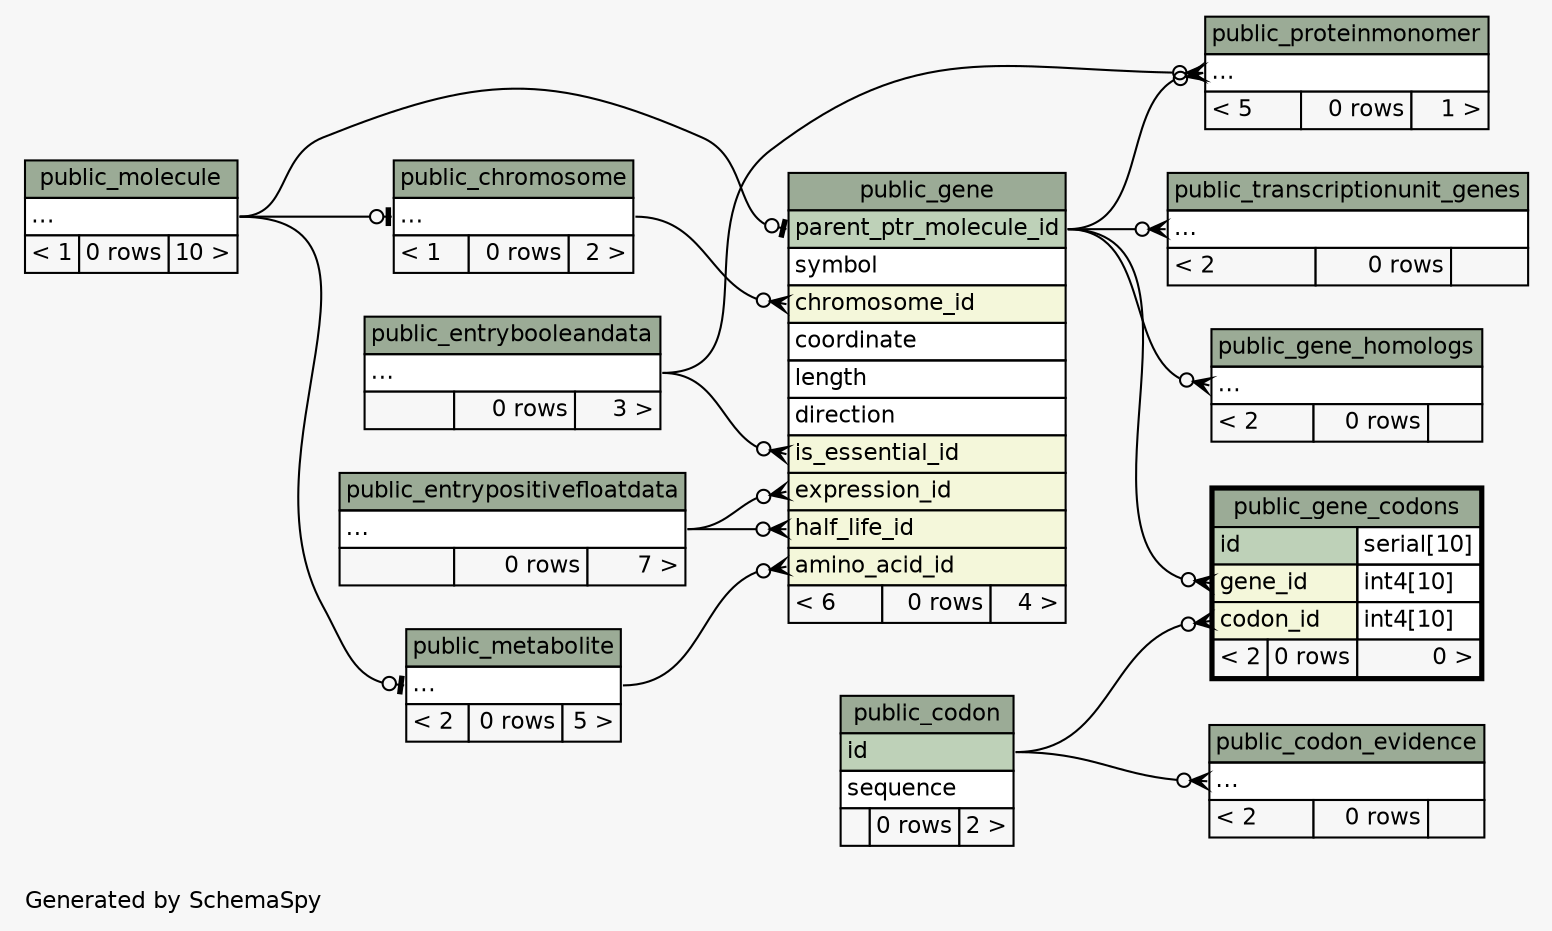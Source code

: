 // dot 2.36.0 on Linux 3.13.0-43-generic
// SchemaSpy rev 590
digraph "twoDegreesRelationshipsDiagram" {
  graph [
    rankdir="RL"
    bgcolor="#f7f7f7"
    label="\nGenerated by SchemaSpy"
    labeljust="l"
    nodesep="0.18"
    ranksep="0.46"
    fontname="Helvetica"
    fontsize="11"
  ];
  node [
    fontname="Helvetica"
    fontsize="11"
    shape="plaintext"
  ];
  edge [
    arrowsize="0.8"
  ];
  "public_chromosome":"elipses":w -> "public_molecule":"elipses":e [arrowhead=none dir=back arrowtail=teeodot];
  "public_codon_evidence":"elipses":w -> "public_codon":"id":e [arrowhead=none dir=back arrowtail=crowodot];
  "public_gene":"amino_acid_id":w -> "public_metabolite":"elipses":e [arrowhead=none dir=back arrowtail=crowodot];
  "public_gene":"chromosome_id":w -> "public_chromosome":"elipses":e [arrowhead=none dir=back arrowtail=crowodot];
  "public_gene":"expression_id":w -> "public_entrypositivefloatdata":"elipses":e [arrowhead=none dir=back arrowtail=crowodot];
  "public_gene":"half_life_id":w -> "public_entrypositivefloatdata":"elipses":e [arrowhead=none dir=back arrowtail=crowodot];
  "public_gene":"is_essential_id":w -> "public_entrybooleandata":"elipses":e [arrowhead=none dir=back arrowtail=crowodot];
  "public_gene":"parent_ptr_molecule_id":w -> "public_molecule":"elipses":e [arrowhead=none dir=back arrowtail=teeodot];
  "public_gene_codons":"codon_id":w -> "public_codon":"id":e [arrowhead=none dir=back arrowtail=crowodot];
  "public_gene_codons":"gene_id":w -> "public_gene":"parent_ptr_molecule_id":e [arrowhead=none dir=back arrowtail=crowodot];
  "public_gene_homologs":"elipses":w -> "public_gene":"parent_ptr_molecule_id":e [arrowhead=none dir=back arrowtail=crowodot];
  "public_metabolite":"elipses":w -> "public_molecule":"elipses":e [arrowhead=none dir=back arrowtail=teeodot];
  "public_proteinmonomer":"elipses":w -> "public_gene":"parent_ptr_molecule_id":e [arrowhead=none dir=back arrowtail=crowodot];
  "public_proteinmonomer":"elipses":w -> "public_entrybooleandata":"elipses":e [arrowhead=none dir=back arrowtail=crowodot];
  "public_transcriptionunit_genes":"elipses":w -> "public_gene":"parent_ptr_molecule_id":e [arrowhead=none dir=back arrowtail=crowodot];
  "public_chromosome" [
    label=<
    <TABLE BORDER="0" CELLBORDER="1" CELLSPACING="0" BGCOLOR="#ffffff">
      <TR><TD COLSPAN="3" BGCOLOR="#9bab96" ALIGN="CENTER">public_chromosome</TD></TR>
      <TR><TD PORT="elipses" COLSPAN="3" ALIGN="LEFT">...</TD></TR>
      <TR><TD ALIGN="LEFT" BGCOLOR="#f7f7f7">&lt; 1</TD><TD ALIGN="RIGHT" BGCOLOR="#f7f7f7">0 rows</TD><TD ALIGN="RIGHT" BGCOLOR="#f7f7f7">2 &gt;</TD></TR>
    </TABLE>>
    URL="public_chromosome.html"
    tooltip="public_chromosome"
  ];
  "public_codon" [
    label=<
    <TABLE BORDER="0" CELLBORDER="1" CELLSPACING="0" BGCOLOR="#ffffff">
      <TR><TD COLSPAN="3" BGCOLOR="#9bab96" ALIGN="CENTER">public_codon</TD></TR>
      <TR><TD PORT="id" COLSPAN="3" BGCOLOR="#bed1b8" ALIGN="LEFT">id</TD></TR>
      <TR><TD PORT="sequence" COLSPAN="3" ALIGN="LEFT">sequence</TD></TR>
      <TR><TD ALIGN="LEFT" BGCOLOR="#f7f7f7">  </TD><TD ALIGN="RIGHT" BGCOLOR="#f7f7f7">0 rows</TD><TD ALIGN="RIGHT" BGCOLOR="#f7f7f7">2 &gt;</TD></TR>
    </TABLE>>
    URL="public_codon.html"
    tooltip="public_codon"
  ];
  "public_codon_evidence" [
    label=<
    <TABLE BORDER="0" CELLBORDER="1" CELLSPACING="0" BGCOLOR="#ffffff">
      <TR><TD COLSPAN="3" BGCOLOR="#9bab96" ALIGN="CENTER">public_codon_evidence</TD></TR>
      <TR><TD PORT="elipses" COLSPAN="3" ALIGN="LEFT">...</TD></TR>
      <TR><TD ALIGN="LEFT" BGCOLOR="#f7f7f7">&lt; 2</TD><TD ALIGN="RIGHT" BGCOLOR="#f7f7f7">0 rows</TD><TD ALIGN="RIGHT" BGCOLOR="#f7f7f7">  </TD></TR>
    </TABLE>>
    URL="public_codon_evidence.html"
    tooltip="public_codon_evidence"
  ];
  "public_entrybooleandata" [
    label=<
    <TABLE BORDER="0" CELLBORDER="1" CELLSPACING="0" BGCOLOR="#ffffff">
      <TR><TD COLSPAN="3" BGCOLOR="#9bab96" ALIGN="CENTER">public_entrybooleandata</TD></TR>
      <TR><TD PORT="elipses" COLSPAN="3" ALIGN="LEFT">...</TD></TR>
      <TR><TD ALIGN="LEFT" BGCOLOR="#f7f7f7">  </TD><TD ALIGN="RIGHT" BGCOLOR="#f7f7f7">0 rows</TD><TD ALIGN="RIGHT" BGCOLOR="#f7f7f7">3 &gt;</TD></TR>
    </TABLE>>
    URL="public_entrybooleandata.html"
    tooltip="public_entrybooleandata"
  ];
  "public_entrypositivefloatdata" [
    label=<
    <TABLE BORDER="0" CELLBORDER="1" CELLSPACING="0" BGCOLOR="#ffffff">
      <TR><TD COLSPAN="3" BGCOLOR="#9bab96" ALIGN="CENTER">public_entrypositivefloatdata</TD></TR>
      <TR><TD PORT="elipses" COLSPAN="3" ALIGN="LEFT">...</TD></TR>
      <TR><TD ALIGN="LEFT" BGCOLOR="#f7f7f7">  </TD><TD ALIGN="RIGHT" BGCOLOR="#f7f7f7">0 rows</TD><TD ALIGN="RIGHT" BGCOLOR="#f7f7f7">7 &gt;</TD></TR>
    </TABLE>>
    URL="public_entrypositivefloatdata.html"
    tooltip="public_entrypositivefloatdata"
  ];
  "public_gene" [
    label=<
    <TABLE BORDER="0" CELLBORDER="1" CELLSPACING="0" BGCOLOR="#ffffff">
      <TR><TD COLSPAN="3" BGCOLOR="#9bab96" ALIGN="CENTER">public_gene</TD></TR>
      <TR><TD PORT="parent_ptr_molecule_id" COLSPAN="3" BGCOLOR="#bed1b8" ALIGN="LEFT">parent_ptr_molecule_id</TD></TR>
      <TR><TD PORT="symbol" COLSPAN="3" ALIGN="LEFT">symbol</TD></TR>
      <TR><TD PORT="chromosome_id" COLSPAN="3" BGCOLOR="#f4f7da" ALIGN="LEFT">chromosome_id</TD></TR>
      <TR><TD PORT="coordinate" COLSPAN="3" ALIGN="LEFT">coordinate</TD></TR>
      <TR><TD PORT="length" COLSPAN="3" ALIGN="LEFT">length</TD></TR>
      <TR><TD PORT="direction" COLSPAN="3" ALIGN="LEFT">direction</TD></TR>
      <TR><TD PORT="is_essential_id" COLSPAN="3" BGCOLOR="#f4f7da" ALIGN="LEFT">is_essential_id</TD></TR>
      <TR><TD PORT="expression_id" COLSPAN="3" BGCOLOR="#f4f7da" ALIGN="LEFT">expression_id</TD></TR>
      <TR><TD PORT="half_life_id" COLSPAN="3" BGCOLOR="#f4f7da" ALIGN="LEFT">half_life_id</TD></TR>
      <TR><TD PORT="amino_acid_id" COLSPAN="3" BGCOLOR="#f4f7da" ALIGN="LEFT">amino_acid_id</TD></TR>
      <TR><TD ALIGN="LEFT" BGCOLOR="#f7f7f7">&lt; 6</TD><TD ALIGN="RIGHT" BGCOLOR="#f7f7f7">0 rows</TD><TD ALIGN="RIGHT" BGCOLOR="#f7f7f7">4 &gt;</TD></TR>
    </TABLE>>
    URL="public_gene.html"
    tooltip="public_gene"
  ];
  "public_gene_codons" [
    label=<
    <TABLE BORDER="2" CELLBORDER="1" CELLSPACING="0" BGCOLOR="#ffffff">
      <TR><TD COLSPAN="3" BGCOLOR="#9bab96" ALIGN="CENTER">public_gene_codons</TD></TR>
      <TR><TD PORT="id" COLSPAN="2" BGCOLOR="#bed1b8" ALIGN="LEFT">id</TD><TD PORT="id.type" ALIGN="LEFT">serial[10]</TD></TR>
      <TR><TD PORT="gene_id" COLSPAN="2" BGCOLOR="#f4f7da" ALIGN="LEFT">gene_id</TD><TD PORT="gene_id.type" ALIGN="LEFT">int4[10]</TD></TR>
      <TR><TD PORT="codon_id" COLSPAN="2" BGCOLOR="#f4f7da" ALIGN="LEFT">codon_id</TD><TD PORT="codon_id.type" ALIGN="LEFT">int4[10]</TD></TR>
      <TR><TD ALIGN="LEFT" BGCOLOR="#f7f7f7">&lt; 2</TD><TD ALIGN="RIGHT" BGCOLOR="#f7f7f7">0 rows</TD><TD ALIGN="RIGHT" BGCOLOR="#f7f7f7">0 &gt;</TD></TR>
    </TABLE>>
    URL="public_gene_codons.html"
    tooltip="public_gene_codons"
  ];
  "public_gene_homologs" [
    label=<
    <TABLE BORDER="0" CELLBORDER="1" CELLSPACING="0" BGCOLOR="#ffffff">
      <TR><TD COLSPAN="3" BGCOLOR="#9bab96" ALIGN="CENTER">public_gene_homologs</TD></TR>
      <TR><TD PORT="elipses" COLSPAN="3" ALIGN="LEFT">...</TD></TR>
      <TR><TD ALIGN="LEFT" BGCOLOR="#f7f7f7">&lt; 2</TD><TD ALIGN="RIGHT" BGCOLOR="#f7f7f7">0 rows</TD><TD ALIGN="RIGHT" BGCOLOR="#f7f7f7">  </TD></TR>
    </TABLE>>
    URL="public_gene_homologs.html"
    tooltip="public_gene_homologs"
  ];
  "public_metabolite" [
    label=<
    <TABLE BORDER="0" CELLBORDER="1" CELLSPACING="0" BGCOLOR="#ffffff">
      <TR><TD COLSPAN="3" BGCOLOR="#9bab96" ALIGN="CENTER">public_metabolite</TD></TR>
      <TR><TD PORT="elipses" COLSPAN="3" ALIGN="LEFT">...</TD></TR>
      <TR><TD ALIGN="LEFT" BGCOLOR="#f7f7f7">&lt; 2</TD><TD ALIGN="RIGHT" BGCOLOR="#f7f7f7">0 rows</TD><TD ALIGN="RIGHT" BGCOLOR="#f7f7f7">5 &gt;</TD></TR>
    </TABLE>>
    URL="public_metabolite.html"
    tooltip="public_metabolite"
  ];
  "public_molecule" [
    label=<
    <TABLE BORDER="0" CELLBORDER="1" CELLSPACING="0" BGCOLOR="#ffffff">
      <TR><TD COLSPAN="3" BGCOLOR="#9bab96" ALIGN="CENTER">public_molecule</TD></TR>
      <TR><TD PORT="elipses" COLSPAN="3" ALIGN="LEFT">...</TD></TR>
      <TR><TD ALIGN="LEFT" BGCOLOR="#f7f7f7">&lt; 1</TD><TD ALIGN="RIGHT" BGCOLOR="#f7f7f7">0 rows</TD><TD ALIGN="RIGHT" BGCOLOR="#f7f7f7">10 &gt;</TD></TR>
    </TABLE>>
    URL="public_molecule.html"
    tooltip="public_molecule"
  ];
  "public_proteinmonomer" [
    label=<
    <TABLE BORDER="0" CELLBORDER="1" CELLSPACING="0" BGCOLOR="#ffffff">
      <TR><TD COLSPAN="3" BGCOLOR="#9bab96" ALIGN="CENTER">public_proteinmonomer</TD></TR>
      <TR><TD PORT="elipses" COLSPAN="3" ALIGN="LEFT">...</TD></TR>
      <TR><TD ALIGN="LEFT" BGCOLOR="#f7f7f7">&lt; 5</TD><TD ALIGN="RIGHT" BGCOLOR="#f7f7f7">0 rows</TD><TD ALIGN="RIGHT" BGCOLOR="#f7f7f7">1 &gt;</TD></TR>
    </TABLE>>
    URL="public_proteinmonomer.html"
    tooltip="public_proteinmonomer"
  ];
  "public_transcriptionunit_genes" [
    label=<
    <TABLE BORDER="0" CELLBORDER="1" CELLSPACING="0" BGCOLOR="#ffffff">
      <TR><TD COLSPAN="3" BGCOLOR="#9bab96" ALIGN="CENTER">public_transcriptionunit_genes</TD></TR>
      <TR><TD PORT="elipses" COLSPAN="3" ALIGN="LEFT">...</TD></TR>
      <TR><TD ALIGN="LEFT" BGCOLOR="#f7f7f7">&lt; 2</TD><TD ALIGN="RIGHT" BGCOLOR="#f7f7f7">0 rows</TD><TD ALIGN="RIGHT" BGCOLOR="#f7f7f7">  </TD></TR>
    </TABLE>>
    URL="public_transcriptionunit_genes.html"
    tooltip="public_transcriptionunit_genes"
  ];
}
